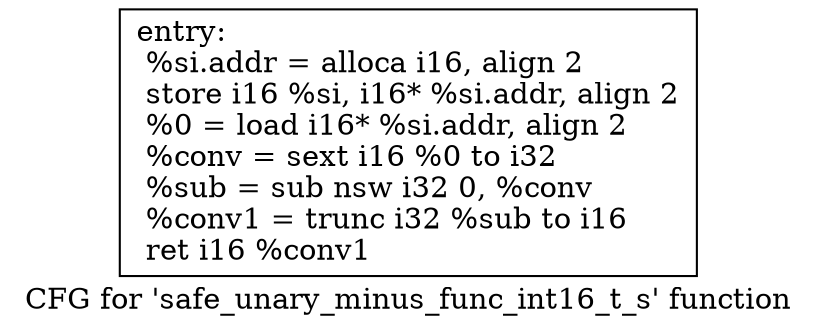digraph "CFG for 'safe_unary_minus_func_int16_t_s' function" {
	label="CFG for 'safe_unary_minus_func_int16_t_s' function";

	Node0xa814800 [shape=record,label="{entry:\l  %si.addr = alloca i16, align 2\l  store i16 %si, i16* %si.addr, align 2\l  %0 = load i16* %si.addr, align 2\l  %conv = sext i16 %0 to i32\l  %sub = sub nsw i32 0, %conv\l  %conv1 = trunc i32 %sub to i16\l  ret i16 %conv1\l}"];
}
